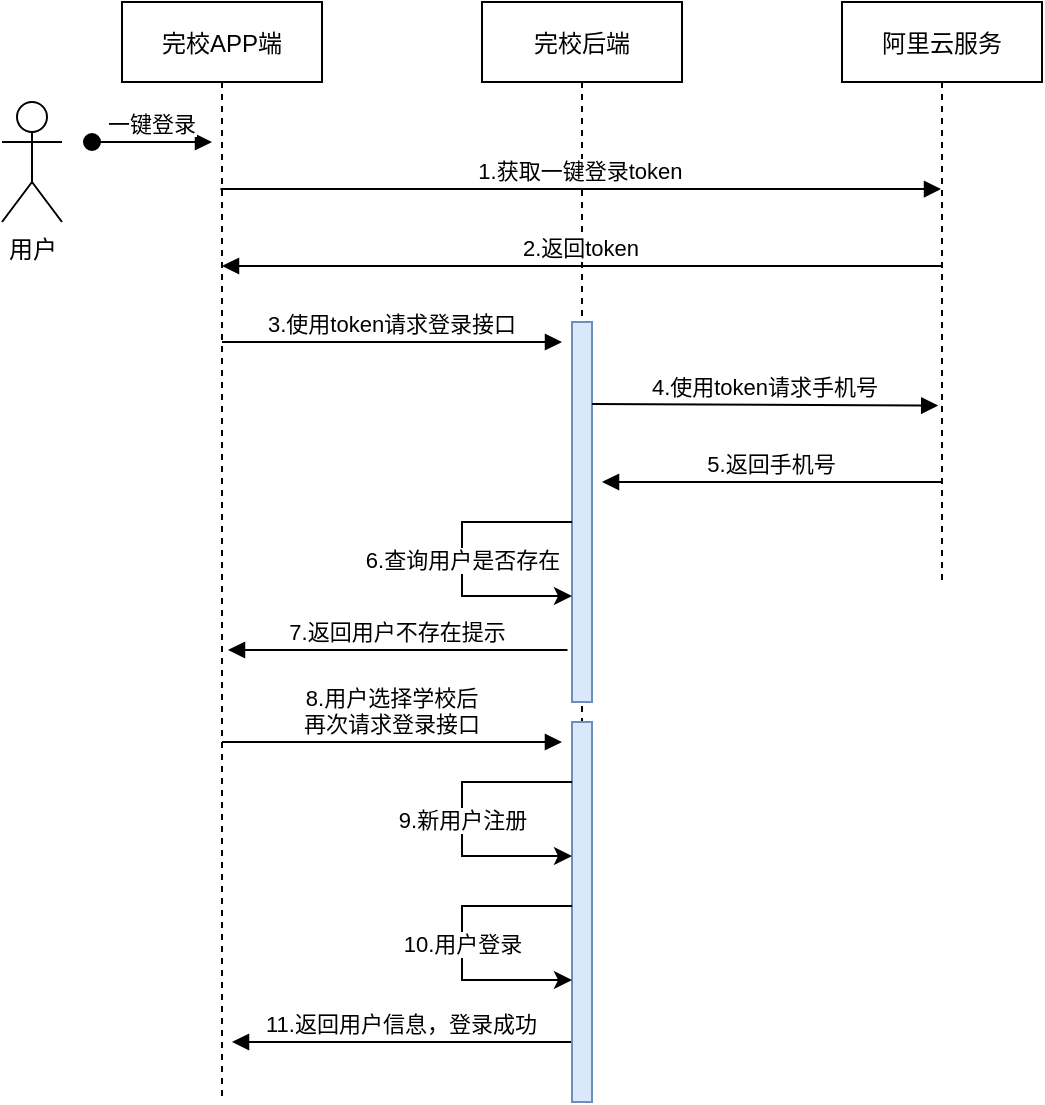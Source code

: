 <mxfile version="15.7.3" type="device"><diagram id="kgpKYQtTHZ0yAKxKKP6v" name="Page-1"><mxGraphModel dx="1221" dy="764" grid="1" gridSize="10" guides="1" tooltips="1" connect="1" arrows="1" fold="1" page="1" pageScale="1" pageWidth="850" pageHeight="1100" math="0" shadow="0"><root><mxCell id="0"/><mxCell id="1" parent="0"/><mxCell id="3nuBFxr9cyL0pnOWT2aG-1" value="完校APP端" style="shape=umlLifeline;perimeter=lifelinePerimeter;container=1;collapsible=0;recursiveResize=0;rounded=0;shadow=0;strokeWidth=1;" parent="1" vertex="1"><mxGeometry x="120" y="80" width="100" height="550" as="geometry"/></mxCell><mxCell id="3nuBFxr9cyL0pnOWT2aG-3" value="一键登录" style="verticalAlign=bottom;startArrow=oval;endArrow=block;startSize=8;shadow=0;strokeWidth=1;" parent="3nuBFxr9cyL0pnOWT2aG-1" edge="1"><mxGeometry relative="1" as="geometry"><mxPoint x="-15" y="70" as="sourcePoint"/><mxPoint x="45" y="70" as="targetPoint"/></mxGeometry></mxCell><mxCell id="HJu6LRog9zS5jTbC2EKB-4" value="3.使用token请求登录接口" style="verticalAlign=bottom;endArrow=block;shadow=0;strokeWidth=1;" edge="1" parent="3nuBFxr9cyL0pnOWT2aG-1"><mxGeometry relative="1" as="geometry"><mxPoint x="50.024" y="170" as="sourcePoint"/><mxPoint x="220" y="170" as="targetPoint"/></mxGeometry></mxCell><mxCell id="HJu6LRog9zS5jTbC2EKB-14" value="7.返回用户不存在提示" style="verticalAlign=bottom;endArrow=block;shadow=0;strokeWidth=1;" edge="1" parent="3nuBFxr9cyL0pnOWT2aG-1"><mxGeometry relative="1" as="geometry"><mxPoint x="222.75" y="324" as="sourcePoint"/><mxPoint x="53" y="324" as="targetPoint"/></mxGeometry></mxCell><mxCell id="HJu6LRog9zS5jTbC2EKB-15" value="8.用户选择学校后&#10;再次请求登录接口" style="verticalAlign=bottom;endArrow=block;shadow=0;strokeWidth=1;" edge="1" parent="3nuBFxr9cyL0pnOWT2aG-1"><mxGeometry relative="1" as="geometry"><mxPoint x="50.004" y="370" as="sourcePoint"/><mxPoint x="219.98" y="370" as="targetPoint"/></mxGeometry></mxCell><mxCell id="HJu6LRog9zS5jTbC2EKB-23" value="11.返回用户信息，登录成功" style="verticalAlign=bottom;endArrow=block;shadow=0;strokeWidth=1;" edge="1" parent="3nuBFxr9cyL0pnOWT2aG-1"><mxGeometry relative="1" as="geometry"><mxPoint x="224.75" y="520" as="sourcePoint"/><mxPoint x="55" y="520" as="targetPoint"/></mxGeometry></mxCell><mxCell id="3nuBFxr9cyL0pnOWT2aG-5" value="完校后端" style="shape=umlLifeline;perimeter=lifelinePerimeter;container=1;collapsible=0;recursiveResize=0;rounded=0;shadow=0;strokeWidth=1;" parent="1" vertex="1"><mxGeometry x="300" y="80" width="100" height="420" as="geometry"/></mxCell><mxCell id="HJu6LRog9zS5jTbC2EKB-5" value="" style="rounded=0;whiteSpace=wrap;html=1;fillColor=#dae8fc;strokeColor=#6c8ebf;" vertex="1" parent="3nuBFxr9cyL0pnOWT2aG-5"><mxGeometry x="45" y="160" width="10" height="190" as="geometry"/></mxCell><mxCell id="HJu6LRog9zS5jTbC2EKB-9" value="4.使用token请求手机号" style="verticalAlign=bottom;endArrow=block;shadow=0;strokeWidth=1;exitX=0.492;exitY=0.261;exitDx=0;exitDy=0;exitPerimeter=0;entryX=-0.205;entryY=0.108;entryDx=0;entryDy=0;entryPerimeter=0;" edge="1" parent="3nuBFxr9cyL0pnOWT2aG-5"><mxGeometry relative="1" as="geometry"><mxPoint x="55.0" y="201.0" as="sourcePoint"/><mxPoint x="228.1" y="201.8" as="targetPoint"/></mxGeometry></mxCell><mxCell id="HJu6LRog9zS5jTbC2EKB-10" value="5.返回手机号" style="verticalAlign=bottom;endArrow=block;shadow=0;strokeWidth=1;" edge="1" parent="3nuBFxr9cyL0pnOWT2aG-5"><mxGeometry relative="1" as="geometry"><mxPoint x="229.75" y="240" as="sourcePoint"/><mxPoint x="60" y="240" as="targetPoint"/></mxGeometry></mxCell><mxCell id="HJu6LRog9zS5jTbC2EKB-11" style="edgeStyle=orthogonalEdgeStyle;rounded=0;orthogonalLoop=1;jettySize=auto;html=1;" edge="1" parent="3nuBFxr9cyL0pnOWT2aG-5"><mxGeometry relative="1" as="geometry"><mxPoint x="45" y="260" as="sourcePoint"/><mxPoint x="45" y="297" as="targetPoint"/><Array as="points"><mxPoint x="-10" y="260"/><mxPoint x="-10" y="297"/></Array></mxGeometry></mxCell><mxCell id="HJu6LRog9zS5jTbC2EKB-13" value="6.查询用户是否存在" style="edgeLabel;html=1;align=center;verticalAlign=middle;resizable=0;points=[];" vertex="1" connectable="0" parent="HJu6LRog9zS5jTbC2EKB-11"><mxGeometry x="0.06" relative="1" as="geometry"><mxPoint y="-4" as="offset"/></mxGeometry></mxCell><mxCell id="3nuBFxr9cyL0pnOWT2aG-8" value="1.获取一键登录token" style="verticalAlign=bottom;endArrow=block;shadow=0;strokeWidth=1;exitX=0.492;exitY=0.261;exitDx=0;exitDy=0;exitPerimeter=0;" parent="1" edge="1"><mxGeometry relative="1" as="geometry"><mxPoint x="169.2" y="173.55" as="sourcePoint"/><mxPoint x="529.5" y="173.55" as="targetPoint"/></mxGeometry></mxCell><mxCell id="3nuBFxr9cyL0pnOWT2aG-9" value="2.返回token" style="verticalAlign=bottom;endArrow=block;entryX=0.5;entryY=0.4;shadow=0;strokeWidth=1;entryDx=0;entryDy=0;entryPerimeter=0;" parent="1" edge="1"><mxGeometry relative="1" as="geometry"><mxPoint x="529.5" y="212" as="sourcePoint"/><mxPoint x="170" y="212" as="targetPoint"/></mxGeometry></mxCell><mxCell id="HJu6LRog9zS5jTbC2EKB-1" value="用户" style="shape=umlActor;verticalLabelPosition=bottom;verticalAlign=top;html=1;outlineConnect=0;" vertex="1" parent="1"><mxGeometry x="60" y="130" width="30" height="60" as="geometry"/></mxCell><mxCell id="HJu6LRog9zS5jTbC2EKB-2" value="阿里云服务" style="shape=umlLifeline;perimeter=lifelinePerimeter;container=1;collapsible=0;recursiveResize=0;rounded=0;shadow=0;strokeWidth=1;" vertex="1" parent="1"><mxGeometry x="480" y="80" width="100" height="290" as="geometry"/></mxCell><mxCell id="HJu6LRog9zS5jTbC2EKB-16" value="" style="rounded=0;whiteSpace=wrap;html=1;fillColor=#dae8fc;strokeColor=#6c8ebf;" vertex="1" parent="1"><mxGeometry x="345" y="440" width="10" height="190" as="geometry"/></mxCell><mxCell id="HJu6LRog9zS5jTbC2EKB-17" style="edgeStyle=orthogonalEdgeStyle;rounded=0;orthogonalLoop=1;jettySize=auto;html=1;" edge="1" parent="1"><mxGeometry relative="1" as="geometry"><mxPoint x="345" y="470" as="sourcePoint"/><mxPoint x="345" y="507" as="targetPoint"/><Array as="points"><mxPoint x="290" y="470"/><mxPoint x="290" y="507"/></Array></mxGeometry></mxCell><mxCell id="HJu6LRog9zS5jTbC2EKB-18" value="9.新用户注册" style="edgeLabel;html=1;align=center;verticalAlign=middle;resizable=0;points=[];" vertex="1" connectable="0" parent="HJu6LRog9zS5jTbC2EKB-17"><mxGeometry x="0.06" relative="1" as="geometry"><mxPoint y="-4" as="offset"/></mxGeometry></mxCell><mxCell id="HJu6LRog9zS5jTbC2EKB-19" style="edgeStyle=orthogonalEdgeStyle;rounded=0;orthogonalLoop=1;jettySize=auto;html=1;" edge="1" parent="1"><mxGeometry relative="1" as="geometry"><mxPoint x="345" y="532" as="sourcePoint"/><mxPoint x="345" y="569" as="targetPoint"/><Array as="points"><mxPoint x="290" y="532"/><mxPoint x="290" y="569"/></Array></mxGeometry></mxCell><mxCell id="HJu6LRog9zS5jTbC2EKB-20" value="10.用户登录" style="edgeLabel;html=1;align=center;verticalAlign=middle;resizable=0;points=[];" vertex="1" connectable="0" parent="HJu6LRog9zS5jTbC2EKB-19"><mxGeometry x="0.06" relative="1" as="geometry"><mxPoint y="-4" as="offset"/></mxGeometry></mxCell></root></mxGraphModel></diagram></mxfile>
